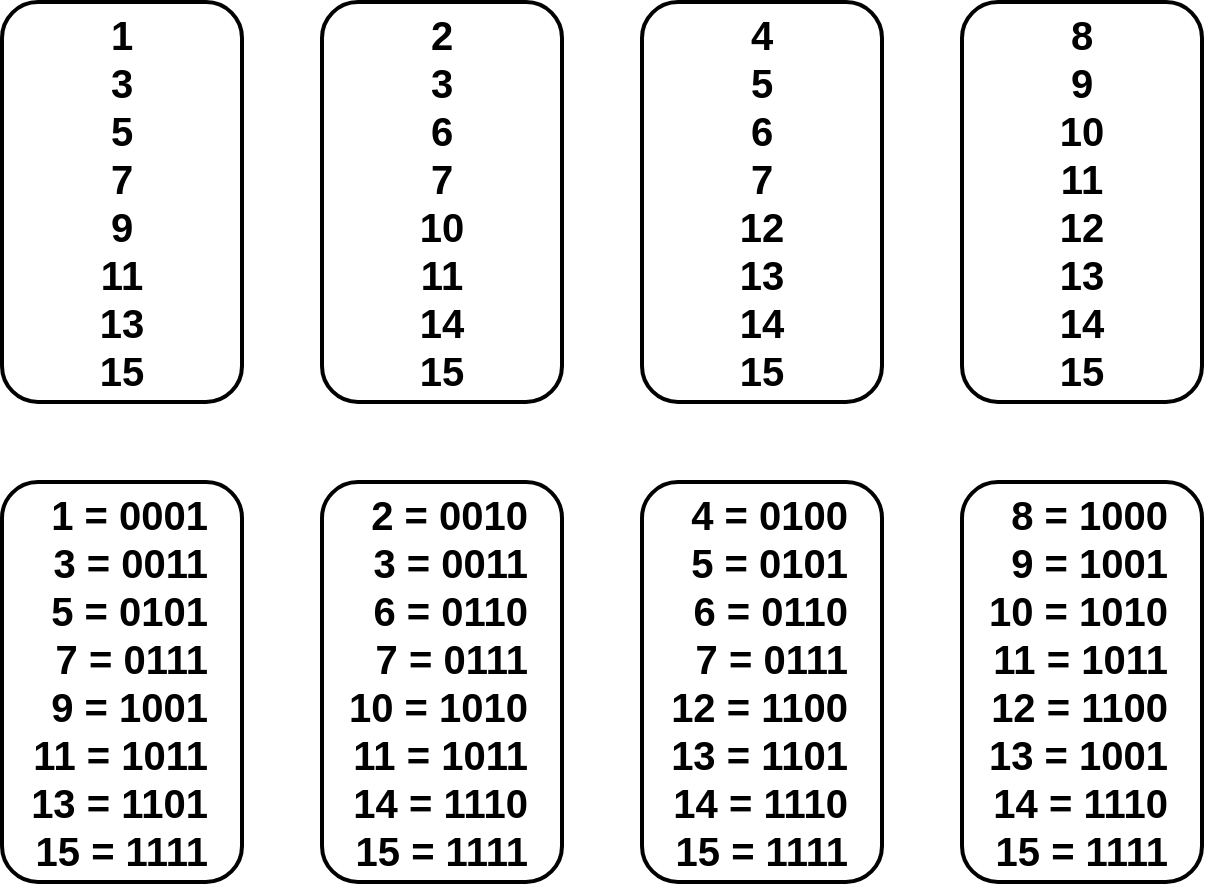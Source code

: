 <mxfile version="13.11.0" type="device"><diagram id="rD2hEXMPXLoD_yutYZzo" name="Page-1"><mxGraphModel dx="872" dy="507" grid="1" gridSize="10" guides="1" tooltips="1" connect="1" arrows="1" fold="1" page="1" pageScale="1" pageWidth="827" pageHeight="1169" math="0" shadow="0"><root><mxCell id="0"/><mxCell id="1" parent="0"/><mxCell id="lW_EwrTUbEz1W0ewF6Ts-1" value="&lt;font style=&quot;font-size: 20px&quot;&gt;&lt;b&gt;1&lt;br&gt;3&lt;br&gt;5&lt;br&gt;7&lt;br&gt;9&lt;br&gt;11&lt;br&gt;13&lt;br&gt;15&lt;/b&gt;&lt;/font&gt;" style="rounded=1;whiteSpace=wrap;html=1;align=center;strokeWidth=2;" vertex="1" parent="1"><mxGeometry x="40" y="40" width="120" height="200" as="geometry"/></mxCell><mxCell id="lW_EwrTUbEz1W0ewF6Ts-2" value="&lt;font style=&quot;font-size: 20px&quot;&gt;&lt;b&gt;2&lt;br&gt;3&lt;br&gt;6&lt;br&gt;7&lt;br&gt;10&lt;br&gt;11&lt;br&gt;14&lt;br&gt;15&lt;/b&gt;&lt;/font&gt;" style="rounded=1;whiteSpace=wrap;html=1;align=center;strokeWidth=2;" vertex="1" parent="1"><mxGeometry x="200" y="40" width="120" height="200" as="geometry"/></mxCell><mxCell id="lW_EwrTUbEz1W0ewF6Ts-3" value="&lt;font style=&quot;font-size: 20px&quot;&gt;&lt;b&gt;4&lt;br&gt;5&lt;br&gt;6&lt;br&gt;7&lt;br&gt;12&lt;br&gt;13&lt;br&gt;14&lt;br&gt;15&lt;/b&gt;&lt;/font&gt;" style="rounded=1;whiteSpace=wrap;html=1;align=center;strokeWidth=2;" vertex="1" parent="1"><mxGeometry x="360" y="40" width="120" height="200" as="geometry"/></mxCell><mxCell id="lW_EwrTUbEz1W0ewF6Ts-4" value="&lt;font style=&quot;font-size: 20px&quot;&gt;&lt;b&gt;8&lt;br&gt;9&lt;br&gt;10&lt;br&gt;11&lt;br&gt;12&lt;br&gt;13&lt;br&gt;14&lt;br&gt;15&lt;/b&gt;&lt;/font&gt;" style="rounded=1;whiteSpace=wrap;html=1;align=center;strokeWidth=2;" vertex="1" parent="1"><mxGeometry x="520" y="40" width="120" height="200" as="geometry"/></mxCell><mxCell id="lW_EwrTUbEz1W0ewF6Ts-5" value="&lt;font style=&quot;font-size: 20px&quot;&gt;&lt;b&gt;1 = 0001&lt;br&gt;3 = 0011&lt;br&gt;5 = 0101&lt;br&gt;7 = 0111&lt;br&gt;9 = 1001&lt;br&gt;11 = 1011&lt;br&gt;13 = 1101&lt;br&gt;15 = 1111&lt;/b&gt;&lt;/font&gt;" style="rounded=1;whiteSpace=wrap;html=1;align=right;strokeWidth=2;spacingRight=15;" vertex="1" parent="1"><mxGeometry x="40" y="280" width="120" height="200" as="geometry"/></mxCell><mxCell id="lW_EwrTUbEz1W0ewF6Ts-6" value="&lt;font style=&quot;font-size: 20px&quot;&gt;&lt;b&gt;2 = 0010&lt;br&gt;3&lt;/b&gt;&lt;b&gt;&amp;nbsp;= 0011&lt;/b&gt;&lt;b&gt;&lt;br&gt;6&lt;/b&gt;&lt;b&gt;&amp;nbsp;= 0110&lt;/b&gt;&lt;b&gt;&lt;br&gt;7&lt;/b&gt;&lt;b&gt;&amp;nbsp;= 0111&lt;/b&gt;&lt;b&gt;&lt;br&gt;10&lt;/b&gt;&lt;b&gt;&amp;nbsp;= 1010&lt;/b&gt;&lt;b&gt;&lt;br&gt;11&lt;/b&gt;&lt;b&gt;&amp;nbsp;= 1011&lt;/b&gt;&lt;b&gt;&lt;br&gt;14&lt;/b&gt;&lt;b&gt;&amp;nbsp;= 1110&lt;/b&gt;&lt;b&gt;&lt;br&gt;15&lt;/b&gt;&lt;/font&gt;&lt;b style=&quot;font-size: 20px&quot;&gt;&amp;nbsp;= 1111&lt;/b&gt;" style="rounded=1;whiteSpace=wrap;html=1;align=right;strokeWidth=2;spacingRight=15;" vertex="1" parent="1"><mxGeometry x="200" y="280" width="120" height="200" as="geometry"/></mxCell><mxCell id="lW_EwrTUbEz1W0ewF6Ts-7" value="&lt;font style=&quot;font-size: 20px&quot;&gt;&lt;b&gt;4&lt;/b&gt;&lt;b&gt;&amp;nbsp;= 0100&lt;/b&gt;&lt;b&gt;&lt;br&gt;&lt;/b&gt;&lt;b&gt;5&lt;/b&gt;&lt;b&gt;&amp;nbsp;= 0101&lt;/b&gt;&lt;b&gt;&lt;br&gt;6&lt;/b&gt;&lt;b&gt;&amp;nbsp;= 0110&lt;/b&gt;&lt;b&gt;&lt;br&gt;7&lt;/b&gt;&lt;b&gt;&amp;nbsp;= 0111&lt;/b&gt;&lt;b&gt;&lt;br&gt;12&lt;/b&gt;&lt;b&gt;&amp;nbsp;= 1100&lt;/b&gt;&lt;b&gt;&lt;br&gt;13&lt;/b&gt;&lt;b&gt;&amp;nbsp;= 1101&lt;/b&gt;&lt;b&gt;&lt;br&gt;14&lt;/b&gt;&lt;b&gt;&amp;nbsp;= 1110&lt;/b&gt;&lt;b&gt;&lt;br&gt;15&lt;/b&gt;&lt;/font&gt;&lt;b style=&quot;font-size: 20px&quot;&gt;&amp;nbsp;= 1111&lt;/b&gt;" style="rounded=1;whiteSpace=wrap;html=1;align=right;strokeWidth=2;spacingRight=15;" vertex="1" parent="1"><mxGeometry x="360" y="280" width="120" height="200" as="geometry"/></mxCell><mxCell id="lW_EwrTUbEz1W0ewF6Ts-8" value="&lt;font style=&quot;font-size: 20px&quot;&gt;&lt;b&gt;8&lt;/b&gt;&lt;b&gt;&amp;nbsp;= 1000&lt;/b&gt;&lt;b&gt;&lt;br&gt;9&lt;/b&gt;&lt;b&gt;&amp;nbsp;= 1001&lt;/b&gt;&lt;b&gt;&lt;br&gt;10&lt;/b&gt;&lt;b&gt;&amp;nbsp;= 1010&lt;/b&gt;&lt;b&gt;&lt;br&gt;11&lt;/b&gt;&lt;b&gt;&amp;nbsp;= 1011&lt;/b&gt;&lt;b&gt;&lt;br&gt;12&lt;/b&gt;&lt;b&gt;&amp;nbsp;= 1100&lt;/b&gt;&lt;b&gt;&lt;br&gt;13&lt;/b&gt;&lt;b&gt;&amp;nbsp;= 1001&lt;/b&gt;&lt;b&gt;&lt;br&gt;14&lt;/b&gt;&lt;b&gt;&amp;nbsp;= 1110&lt;/b&gt;&lt;b&gt;&lt;br&gt;15&lt;/b&gt;&lt;/font&gt;&lt;b style=&quot;font-size: 20px&quot;&gt;&amp;nbsp;= 1111&lt;/b&gt;" style="rounded=1;whiteSpace=wrap;html=1;align=right;strokeWidth=2;spacingRight=15;" vertex="1" parent="1"><mxGeometry x="520" y="280" width="120" height="200" as="geometry"/></mxCell></root></mxGraphModel></diagram></mxfile>